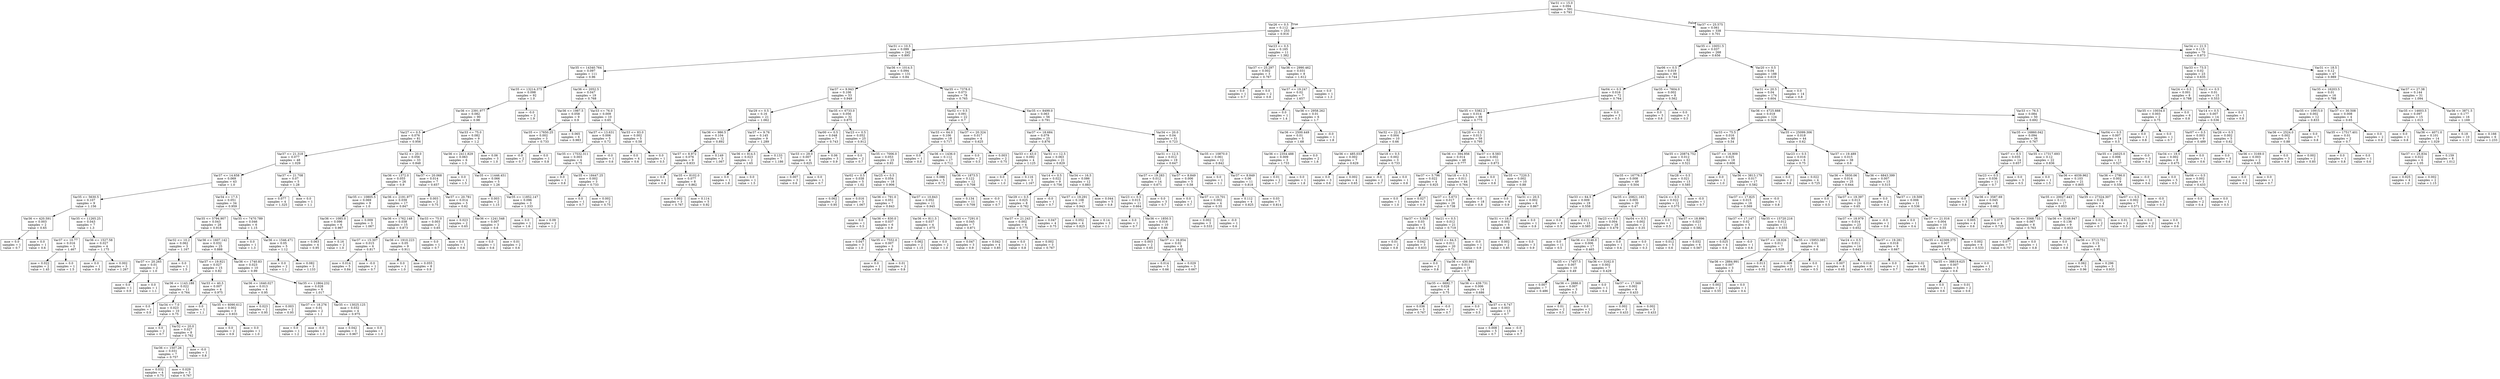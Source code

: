 digraph Tree {
node [shape=box] ;
0 [label="Var31 <= 15.0\nmse = 0.094\nsamples = 591\nvalue = 0.793"] ;
1 [label="Var26 <= 0.5\nmse = 0.112\nsamples = 253\nvalue = 0.916"] ;
0 -> 1 [labeldistance=2.5, labelangle=45, headlabel="True"] ;
2 [label="Var31 <= 10.5\nmse = 0.099\nsamples = 242\nvalue = 0.895"] ;
1 -> 2 ;
3 [label="Var35 <= 14340.764\nmse = 0.097\nsamples = 111\nvalue = 0.96"] ;
2 -> 3 ;
4 [label="Var35 <= 13214.375\nmse = 0.098\nsamples = 92\nvalue = 1.0"] ;
3 -> 4 ;
5 [label="Var36 <= 2391.977\nmse = 0.082\nsamples = 90\nvalue = 0.98"] ;
4 -> 5 ;
6 [label="Var27 <= 0.5\nmse = 0.076\nsamples = 81\nvalue = 0.956"] ;
5 -> 6 ;
7 [label="Var37 <= 21.318\nmse = 0.077\nsamples = 48\nvalue = 1.029"] ;
6 -> 7 ;
8 [label="Var37 <= 14.658\nmse = 0.069\nsamples = 43\nvalue = 1.0"] ;
7 -> 8 ;
9 [label="Var35 <= 5630.5\nmse = 0.107\nsamples = 9\nvalue = 1.156"] ;
8 -> 9 ;
10 [label="Var36 <= 420.591\nmse = 0.003\nsamples = 2\nvalue = 0.65"] ;
9 -> 10 ;
11 [label="mse = 0.0\nsamples = 1\nvalue = 0.7"] ;
10 -> 11 ;
12 [label="mse = 0.0\nsamples = 1\nvalue = 0.6"] ;
10 -> 12 ;
13 [label="Var35 <= 11265.25\nmse = 0.043\nsamples = 7\nvalue = 1.3"] ;
9 -> 13 ;
14 [label="Var37 <= 10.77\nmse = 0.016\nsamples = 3\nvalue = 1.467"] ;
13 -> 14 ;
15 [label="mse = 0.022\nsamples = 2\nvalue = 1.45"] ;
14 -> 15 ;
16 [label="mse = 0.0\nsamples = 1\nvalue = 1.5"] ;
14 -> 16 ;
17 [label="Var36 <= 1527.58\nmse = 0.027\nsamples = 4\nvalue = 1.175"] ;
13 -> 17 ;
18 [label="mse = 0.0\nsamples = 1\nvalue = 0.9"] ;
17 -> 18 ;
19 [label="mse = 0.002\nsamples = 3\nvalue = 1.267"] ;
17 -> 19 ;
20 [label="Var34 <= 17.5\nmse = 0.051\nsamples = 34\nvalue = 0.959"] ;
8 -> 20 ;
21 [label="Var35 <= 5794.907\nmse = 0.043\nsamples = 28\nvalue = 0.918"] ;
20 -> 21 ;
22 [label="Var32 <= 10.2\nmse = 0.062\nsamples = 3\nvalue = 1.167"] ;
21 -> 22 ;
23 [label="Var37 <= 20.265\nmse = 0.01\nsamples = 2\nvalue = 1.0"] ;
22 -> 23 ;
24 [label="mse = 0.0\nsamples = 1\nvalue = 0.9"] ;
23 -> 24 ;
25 [label="mse = 0.0\nsamples = 1\nvalue = 1.1"] ;
23 -> 25 ;
26 [label="mse = 0.0\nsamples = 1\nvalue = 1.5"] ;
22 -> 26 ;
27 [label="Var36 <= 1607.142\nmse = 0.032\nsamples = 25\nvalue = 0.888"] ;
21 -> 27 ;
28 [label="Var37 <= 19.921\nmse = 0.027\nsamples = 15\nvalue = 0.82"] ;
27 -> 28 ;
29 [label="Var36 <= 1143.188\nmse = 0.022\nsamples = 11\nvalue = 0.764"] ;
28 -> 29 ;
30 [label="mse = 0.0\nsamples = 1\nvalue = 0.9"] ;
29 -> 30 ;
31 [label="Var34 <= 7.0\nmse = 0.023\nsamples = 10\nvalue = 0.75"] ;
29 -> 31 ;
32 [label="mse = 0.0\nsamples = 2\nvalue = 0.7"] ;
31 -> 32 ;
33 [label="Var32 <= 20.0\nmse = 0.027\nsamples = 8\nvalue = 0.762"] ;
31 -> 33 ;
34 [label="Var36 <= 1507.26\nmse = 0.031\nsamples = 7\nvalue = 0.757"] ;
33 -> 34 ;
35 [label="mse = 0.032\nsamples = 4\nvalue = 0.75"] ;
34 -> 35 ;
36 [label="mse = 0.029\nsamples = 3\nvalue = 0.767"] ;
34 -> 36 ;
37 [label="mse = -0.0\nsamples = 1\nvalue = 0.8"] ;
33 -> 37 ;
38 [label="Var33 <= 40.5\nmse = 0.007\nsamples = 4\nvalue = 0.975"] ;
28 -> 38 ;
39 [label="mse = 0.0\nsamples = 1\nvalue = 1.1"] ;
38 -> 39 ;
40 [label="Var35 <= 6090.612\nmse = 0.002\nsamples = 3\nvalue = 0.933"] ;
38 -> 40 ;
41 [label="mse = 0.0\nsamples = 2\nvalue = 0.9"] ;
40 -> 41 ;
42 [label="mse = 0.0\nsamples = 1\nvalue = 1.0"] ;
40 -> 42 ;
43 [label="Var36 <= 1740.83\nmse = 0.023\nsamples = 10\nvalue = 0.99"] ;
27 -> 43 ;
44 [label="Var36 <= 1640.027\nmse = 0.013\nsamples = 4\nvalue = 0.95"] ;
43 -> 44 ;
45 [label="mse = 0.023\nsamples = 2\nvalue = 0.95"] ;
44 -> 45 ;
46 [label="mse = 0.003\nsamples = 2\nvalue = 0.95"] ;
44 -> 46 ;
47 [label="Var35 <= 11864.232\nmse = 0.028\nsamples = 6\nvalue = 1.017"] ;
43 -> 47 ;
48 [label="Var37 <= 18.276\nmse = 0.01\nsamples = 2\nvalue = 1.1"] ;
47 -> 48 ;
49 [label="mse = 0.0\nsamples = 1\nvalue = 1.2"] ;
48 -> 49 ;
50 [label="mse = -0.0\nsamples = 1\nvalue = 1.0"] ;
48 -> 50 ;
51 [label="Var35 <= 13025.125\nmse = 0.032\nsamples = 4\nvalue = 0.975"] ;
47 -> 51 ;
52 [label="mse = 0.042\nsamples = 3\nvalue = 0.967"] ;
51 -> 52 ;
53 [label="mse = 0.0\nsamples = 1\nvalue = 1.0"] ;
51 -> 53 ;
54 [label="Var35 <= 7470.789\nmse = 0.046\nsamples = 6\nvalue = 1.15"] ;
20 -> 54 ;
55 [label="mse = 0.0\nsamples = 1\nvalue = 1.3"] ;
54 -> 55 ;
56 [label="Var36 <= 1546.471\nmse = 0.05\nsamples = 5\nvalue = 1.12"] ;
54 -> 56 ;
57 [label="mse = 0.0\nsamples = 2\nvalue = 1.1"] ;
56 -> 57 ;
58 [label="mse = 0.082\nsamples = 3\nvalue = 1.133"] ;
56 -> 58 ;
59 [label="Var37 <= 21.708\nmse = 0.07\nsamples = 5\nvalue = 1.28"] ;
7 -> 59 ;
60 [label="mse = 0.077\nsamples = 4\nvalue = 1.325"] ;
59 -> 60 ;
61 [label="mse = 0.0\nsamples = 1\nvalue = 1.1"] ;
59 -> 61 ;
62 [label="Var32 <= 20.0\nmse = 0.056\nsamples = 33\nvalue = 0.848"] ;
6 -> 62 ;
63 [label="Var36 <= 1372.0\nmse = 0.055\nsamples = 26\nvalue = 0.9"] ;
62 -> 63 ;
64 [label="Var35 <= 10805.5\nmse = 0.069\nsamples = 9\nvalue = 1.0"] ;
63 -> 64 ;
65 [label="Var36 <= 1085.0\nmse = 0.096\nsamples = 6\nvalue = 0.967"] ;
64 -> 65 ;
66 [label="mse = 0.063\nsamples = 4\nvalue = 0.95"] ;
65 -> 66 ;
67 [label="mse = 0.16\nsamples = 2\nvalue = 1.0"] ;
65 -> 67 ;
68 [label="mse = 0.009\nsamples = 3\nvalue = 1.067"] ;
64 -> 68 ;
69 [label="Var36 <= 2191.977\nmse = 0.039\nsamples = 17\nvalue = 0.847"] ;
63 -> 69 ;
70 [label="Var36 <= 1762.148\nmse = 0.038\nsamples = 15\nvalue = 0.873"] ;
69 -> 70 ;
71 [label="Var37 <= 15.307\nmse = 0.015\nsamples = 6\nvalue = 0.817"] ;
70 -> 71 ;
72 [label="mse = 0.014\nsamples = 5\nvalue = 0.84"] ;
71 -> 72 ;
73 [label="mse = -0.0\nsamples = 1\nvalue = 0.7"] ;
71 -> 73 ;
74 [label="Var36 <= 1910.223\nmse = 0.05\nsamples = 9\nvalue = 0.911"] ;
70 -> 74 ;
75 [label="mse = 0.0\nsamples = 1\nvalue = 1.0"] ;
74 -> 75 ;
76 [label="mse = 0.055\nsamples = 8\nvalue = 0.9"] ;
74 -> 76 ;
77 [label="Var33 <= 75.0\nmse = 0.003\nsamples = 2\nvalue = 0.65"] ;
69 -> 77 ;
78 [label="mse = 0.0\nsamples = 1\nvalue = 0.7"] ;
77 -> 78 ;
79 [label="mse = 0.0\nsamples = 1\nvalue = 0.6"] ;
77 -> 79 ;
80 [label="Var37 <= 20.068\nmse = 0.014\nsamples = 7\nvalue = 0.657"] ;
62 -> 80 ;
81 [label="mse = 0.003\nsamples = 2\nvalue = 0.75"] ;
80 -> 81 ;
82 [label="Var37 <= 20.781\nmse = 0.014\nsamples = 5\nvalue = 0.62"] ;
80 -> 82 ;
83 [label="mse = 0.023\nsamples = 2\nvalue = 0.65"] ;
82 -> 83 ;
84 [label="Var36 <= 1241.548\nmse = 0.007\nsamples = 3\nvalue = 0.6"] ;
82 -> 84 ;
85 [label="mse = 0.0\nsamples = 1\nvalue = 0.6"] ;
84 -> 85 ;
86 [label="mse = 0.01\nsamples = 2\nvalue = 0.6"] ;
84 -> 86 ;
87 [label="Var33 <= 75.0\nmse = 0.082\nsamples = 9\nvalue = 1.2"] ;
5 -> 87 ;
88 [label="Var36 <= 2411.829\nmse = 0.063\nsamples = 6\nvalue = 1.3"] ;
87 -> 88 ;
89 [label="mse = 0.0\nsamples = 1\nvalue = 1.5"] ;
88 -> 89 ;
90 [label="Var35 <= 11446.451\nmse = 0.066\nsamples = 5\nvalue = 1.26"] ;
88 -> 90 ;
91 [label="mse = 0.003\nsamples = 2\nvalue = 1.15"] ;
90 -> 91 ;
92 [label="Var35 <= 11852.147\nmse = 0.096\nsamples = 3\nvalue = 1.333"] ;
90 -> 92 ;
93 [label="mse = 0.0\nsamples = 1\nvalue = 1.6"] ;
92 -> 93 ;
94 [label="mse = 0.09\nsamples = 2\nvalue = 1.2"] ;
92 -> 94 ;
95 [label="mse = 0.06\nsamples = 3\nvalue = 1.0"] ;
87 -> 95 ;
96 [label="mse = -0.0\nsamples = 2\nvalue = 1.9"] ;
4 -> 96 ;
97 [label="Var36 <= 2052.5\nmse = 0.047\nsamples = 19\nvalue = 0.768"] ;
3 -> 97 ;
98 [label="Var36 <= 1987.5\nmse = 0.058\nsamples = 9\nvalue = 0.9"] ;
97 -> 98 ;
99 [label="Var35 <= 17650.25\nmse = 0.002\nsamples = 3\nvalue = 0.733"] ;
98 -> 99 ;
100 [label="mse = -0.0\nsamples = 2\nvalue = 0.7"] ;
99 -> 100 ;
101 [label="mse = 0.0\nsamples = 1\nvalue = 0.8"] ;
99 -> 101 ;
102 [label="mse = 0.065\nsamples = 6\nvalue = 0.983"] ;
98 -> 102 ;
103 [label="Var33 <= 76.0\nmse = 0.009\nsamples = 10\nvalue = 0.65"] ;
97 -> 103 ;
104 [label="Var37 <= 13.631\nmse = 0.006\nsamples = 5\nvalue = 0.72"] ;
103 -> 104 ;
105 [label="Var35 <= 17532.311\nmse = 0.003\nsamples = 4\nvalue = 0.75"] ;
104 -> 105 ;
106 [label="mse = 0.0\nsamples = 1\nvalue = 0.8"] ;
105 -> 106 ;
107 [label="Var35 <= 18447.25\nmse = 0.002\nsamples = 3\nvalue = 0.733"] ;
105 -> 107 ;
108 [label="mse = 0.0\nsamples = 1\nvalue = 0.7"] ;
107 -> 108 ;
109 [label="mse = 0.002\nsamples = 2\nvalue = 0.75"] ;
107 -> 109 ;
110 [label="mse = -0.0\nsamples = 1\nvalue = 0.6"] ;
104 -> 110 ;
111 [label="Var33 <= 83.0\nmse = 0.002\nsamples = 5\nvalue = 0.58"] ;
103 -> 111 ;
112 [label="mse = 0.0\nsamples = 4\nvalue = 0.6"] ;
111 -> 112 ;
113 [label="mse = 0.0\nsamples = 1\nvalue = 0.5"] ;
111 -> 113 ;
114 [label="Var36 <= 1014.5\nmse = 0.094\nsamples = 131\nvalue = 0.84"] ;
2 -> 114 ;
115 [label="Var37 <= 9.943\nmse = 0.106\nsamples = 53\nvalue = 0.949"] ;
114 -> 115 ;
116 [label="Var29 <= 0.5\nmse = 0.16\nsamples = 21\nvalue = 1.062"] ;
115 -> 116 ;
117 [label="Var36 <= 986.5\nmse = 0.104\nsamples = 12\nvalue = 0.892"] ;
116 -> 117 ;
118 [label="Var37 <= 8.972\nmse = 0.076\nsamples = 9\nvalue = 0.833"] ;
117 -> 118 ;
119 [label="mse = 0.0\nsamples = 1\nvalue = 0.6"] ;
118 -> 119 ;
120 [label="Var35 <= 8102.0\nmse = 0.077\nsamples = 8\nvalue = 0.862"] ;
118 -> 120 ;
121 [label="mse = 0.002\nsamples = 3\nvalue = 0.767"] ;
120 -> 121 ;
122 [label="mse = 0.114\nsamples = 5\nvalue = 0.92"] ;
120 -> 122 ;
123 [label="mse = 0.149\nsamples = 3\nvalue = 1.067"] ;
117 -> 123 ;
124 [label="Var37 <= 9.76\nmse = 0.145\nsamples = 9\nvalue = 1.289"] ;
116 -> 124 ;
125 [label="Var36 <= 814.5\nmse = 0.023\nsamples = 2\nvalue = 1.65"] ;
124 -> 125 ;
126 [label="mse = 0.0\nsamples = 1\nvalue = 1.8"] ;
125 -> 126 ;
127 [label="mse = 0.0\nsamples = 1\nvalue = 1.5"] ;
125 -> 127 ;
128 [label="mse = 0.133\nsamples = 7\nvalue = 1.186"] ;
124 -> 128 ;
129 [label="Var35 <= 6733.0\nmse = 0.056\nsamples = 32\nvalue = 0.875"] ;
115 -> 129 ;
130 [label="Var00 <= 0.5\nmse = 0.048\nsamples = 7\nvalue = 0.743"] ;
129 -> 130 ;
131 [label="Var33 <= 29.0\nmse = 0.007\nsamples = 4\nvalue = 0.625"] ;
130 -> 131 ;
132 [label="mse = 0.007\nsamples = 3\nvalue = 0.6"] ;
131 -> 132 ;
133 [label="mse = 0.0\nsamples = 1\nvalue = 0.7"] ;
131 -> 133 ;
134 [label="mse = 0.06\nsamples = 3\nvalue = 0.9"] ;
130 -> 134 ;
135 [label="Var23 <= 0.5\nmse = 0.052\nsamples = 25\nvalue = 0.912"] ;
129 -> 135 ;
136 [label="mse = 0.0\nsamples = 2\nvalue = 0.7"] ;
135 -> 136 ;
137 [label="Var35 <= 7006.0\nmse = 0.053\nsamples = 23\nvalue = 0.93"] ;
135 -> 137 ;
138 [label="Var02 <= 0.5\nmse = 0.038\nsamples = 5\nvalue = 1.02"] ;
137 -> 138 ;
139 [label="mse = 0.062\nsamples = 2\nvalue = 0.95"] ;
138 -> 139 ;
140 [label="mse = 0.016\nsamples = 3\nvalue = 1.067"] ;
138 -> 140 ;
141 [label="Var25 <= 0.5\nmse = 0.054\nsamples = 18\nvalue = 0.906"] ;
137 -> 141 ;
142 [label="Var36 <= 791.0\nmse = 0.051\nsamples = 7\nvalue = 0.843"] ;
141 -> 142 ;
143 [label="mse = 0.0\nsamples = 1\nvalue = 0.5"] ;
142 -> 143 ;
144 [label="Var36 <= 830.0\nmse = 0.037\nsamples = 6\nvalue = 0.9"] ;
142 -> 144 ;
145 [label="mse = 0.047\nsamples = 3\nvalue = 1.0"] ;
144 -> 145 ;
146 [label="Var35 <= 7552.0\nmse = 0.007\nsamples = 3\nvalue = 0.8"] ;
144 -> 146 ;
147 [label="mse = 0.0\nsamples = 1\nvalue = 0.8"] ;
146 -> 147 ;
148 [label="mse = 0.01\nsamples = 2\nvalue = 0.8"] ;
146 -> 148 ;
149 [label="Var37 <= 10.843\nmse = 0.052\nsamples = 11\nvalue = 0.945"] ;
141 -> 149 ;
150 [label="Var36 <= 811.5\nmse = 0.037\nsamples = 4\nvalue = 1.075"] ;
149 -> 150 ;
151 [label="mse = 0.062\nsamples = 2\nvalue = 1.15"] ;
150 -> 151 ;
152 [label="mse = 0.0\nsamples = 2\nvalue = 1.0"] ;
150 -> 152 ;
153 [label="Var35 <= 7291.0\nmse = 0.045\nsamples = 7\nvalue = 0.871"] ;
149 -> 153 ;
154 [label="mse = 0.047\nsamples = 3\nvalue = 0.9"] ;
153 -> 154 ;
155 [label="mse = 0.042\nsamples = 4\nvalue = 0.85"] ;
153 -> 155 ;
156 [label="Var35 <= 7378.0\nmse = 0.073\nsamples = 78\nvalue = 0.765"] ;
114 -> 156 ;
157 [label="Var02 <= 0.5\nmse = 0.091\nsamples = 22\nvalue = 0.7"] ;
156 -> 157 ;
158 [label="Var33 <= 64.0\nmse = 0.106\nsamples = 18\nvalue = 0.717"] ;
157 -> 158 ;
159 [label="mse = 0.0\nsamples = 1\nvalue = 0.8"] ;
158 -> 159 ;
160 [label="Var36 <= 1436.0\nmse = 0.112\nsamples = 17\nvalue = 0.712"] ;
158 -> 160 ;
161 [label="mse = 0.086\nsamples = 5\nvalue = 0.72"] ;
160 -> 161 ;
162 [label="Var36 <= 1873.5\nmse = 0.122\nsamples = 12\nvalue = 0.708"] ;
160 -> 162 ;
163 [label="mse = 0.134\nsamples = 11\nvalue = 0.709"] ;
162 -> 163 ;
164 [label="mse = -0.0\nsamples = 1\nvalue = 0.7"] ;
162 -> 164 ;
165 [label="Var37 <= 20.324\nmse = 0.017\nsamples = 4\nvalue = 0.625"] ;
157 -> 165 ;
166 [label="mse = 0.0\nsamples = 2\nvalue = 0.5"] ;
165 -> 166 ;
167 [label="mse = 0.003\nsamples = 2\nvalue = 0.75"] ;
165 -> 167 ;
168 [label="Var35 <= 8499.0\nmse = 0.063\nsamples = 56\nvalue = 0.791"] ;
156 -> 168 ;
169 [label="Var37 <= 18.684\nmse = 0.079\nsamples = 25\nvalue = 0.876"] ;
168 -> 169 ;
170 [label="Var33 <= 43.0\nmse = 0.092\nsamples = 4\nvalue = 1.125"] ;
169 -> 170 ;
171 [label="mse = 0.0\nsamples = 1\nvalue = 1.0"] ;
170 -> 171 ;
172 [label="mse = 0.116\nsamples = 3\nvalue = 1.167"] ;
170 -> 172 ;
173 [label="Var31 <= 12.5\nmse = 0.063\nsamples = 21\nvalue = 0.829"] ;
169 -> 173 ;
174 [label="Var14 <= 0.5\nmse = 0.022\nsamples = 9\nvalue = 0.756"] ;
173 -> 174 ;
175 [label="Var29 <= 0.5\nmse = 0.025\nsamples = 8\nvalue = 0.762"] ;
174 -> 175 ;
176 [label="Var37 <= 21.243\nmse = 0.002\nsamples = 4\nvalue = 0.775"] ;
175 -> 176 ;
177 [label="mse = 0.0\nsamples = 1\nvalue = 0.8"] ;
176 -> 177 ;
178 [label="mse = 0.002\nsamples = 3\nvalue = 0.767"] ;
176 -> 178 ;
179 [label="mse = 0.047\nsamples = 4\nvalue = 0.75"] ;
175 -> 179 ;
180 [label="mse = -0.0\nsamples = 1\nvalue = 0.7"] ;
174 -> 180 ;
181 [label="Var34 <= 16.5\nmse = 0.086\nsamples = 12\nvalue = 0.883"] ;
173 -> 181 ;
182 [label="Var37 <= 19.291\nmse = 0.108\nsamples = 7\nvalue = 0.943"] ;
181 -> 182 ;
183 [label="mse = 0.052\nsamples = 4\nvalue = 0.825"] ;
182 -> 183 ;
184 [label="mse = 0.14\nsamples = 3\nvalue = 1.1"] ;
182 -> 184 ;
185 [label="mse = 0.044\nsamples = 5\nvalue = 0.8"] ;
181 -> 185 ;
186 [label="Var34 <= 20.0\nmse = 0.04\nsamples = 31\nvalue = 0.723"] ;
168 -> 186 ;
187 [label="Var31 <= 12.5\nmse = 0.012\nsamples = 19\nvalue = 0.647"] ;
186 -> 187 ;
188 [label="Var37 <= 19.283\nmse = 0.012\nsamples = 14\nvalue = 0.671"] ;
187 -> 188 ;
189 [label="Var23 <= 0.5\nmse = 0.015\nsamples = 11\nvalue = 0.664"] ;
188 -> 189 ;
190 [label="mse = 0.0\nsamples = 1\nvalue = 0.7"] ;
189 -> 190 ;
191 [label="Var36 <= 1850.5\nmse = 0.016\nsamples = 10\nvalue = 0.66"] ;
189 -> 191 ;
192 [label="mse = 0.003\nsamples = 2\nvalue = 0.65"] ;
191 -> 192 ;
193 [label="Var37 <= 16.854\nmse = 0.02\nsamples = 8\nvalue = 0.662"] ;
191 -> 193 ;
194 [label="mse = 0.014\nsamples = 5\nvalue = 0.66"] ;
193 -> 194 ;
195 [label="mse = 0.029\nsamples = 3\nvalue = 0.667"] ;
193 -> 195 ;
196 [label="mse = 0.0\nsamples = 3\nvalue = 0.7"] ;
188 -> 196 ;
197 [label="Var37 <= 8.849\nmse = 0.006\nsamples = 5\nvalue = 0.58"] ;
187 -> 197 ;
198 [label="mse = 0.0\nsamples = 1\nvalue = 0.7"] ;
197 -> 198 ;
199 [label="Var37 <= 10.701\nmse = 0.002\nsamples = 4\nvalue = 0.55"] ;
197 -> 199 ;
200 [label="mse = 0.002\nsamples = 3\nvalue = 0.533"] ;
199 -> 200 ;
201 [label="mse = -0.0\nsamples = 1\nvalue = 0.6"] ;
199 -> 201 ;
202 [label="Var35 <= 10870.0\nmse = 0.061\nsamples = 12\nvalue = 0.842"] ;
186 -> 202 ;
203 [label="mse = 0.0\nsamples = 1\nvalue = 1.1"] ;
202 -> 203 ;
204 [label="Var37 <= 8.849\nmse = 0.06\nsamples = 11\nvalue = 0.818"] ;
202 -> 204 ;
205 [label="mse = 0.112\nsamples = 4\nvalue = 0.825"] ;
204 -> 205 ;
206 [label="mse = 0.03\nsamples = 7\nvalue = 0.814"] ;
204 -> 206 ;
207 [label="Var23 <= 0.5\nmse = 0.165\nsamples = 11\nvalue = 1.382"] ;
1 -> 207 ;
208 [label="Var37 <= 25.297\nmse = 0.002\nsamples = 3\nvalue = 0.767"] ;
207 -> 208 ;
209 [label="mse = 0.0\nsamples = 1\nvalue = 0.7"] ;
208 -> 209 ;
210 [label="mse = 0.0\nsamples = 2\nvalue = 0.8"] ;
208 -> 210 ;
211 [label="Var36 <= 2990.462\nmse = 0.031\nsamples = 8\nvalue = 1.612"] ;
207 -> 211 ;
212 [label="Var37 <= 19.247\nmse = 0.02\nsamples = 7\nvalue = 1.657"] ;
211 -> 212 ;
213 [label="mse = 0.0\nsamples = 1\nvalue = 1.4"] ;
212 -> 213 ;
214 [label="Var36 <= 2958.262\nmse = 0.01\nsamples = 6\nvalue = 1.7"] ;
212 -> 214 ;
215 [label="Var36 <= 2500.449\nmse = 0.01\nsamples = 5\nvalue = 1.68"] ;
214 -> 215 ;
216 [label="Var36 <= 2354.488\nmse = 0.009\nsamples = 3\nvalue = 1.733"] ;
215 -> 216 ;
217 [label="mse = 0.01\nsamples = 2\nvalue = 1.7"] ;
216 -> 217 ;
218 [label="mse = 0.0\nsamples = 1\nvalue = 1.8"] ;
216 -> 218 ;
219 [label="mse = 0.0\nsamples = 2\nvalue = 1.6"] ;
215 -> 219 ;
220 [label="mse = -0.0\nsamples = 1\nvalue = 1.8"] ;
214 -> 220 ;
221 [label="mse = 0.0\nsamples = 1\nvalue = 1.3"] ;
211 -> 221 ;
222 [label="Var37 <= 25.575\nmse = 0.061\nsamples = 338\nvalue = 0.701"] ;
0 -> 222 [labeldistance=2.5, labelangle=-45, headlabel="False"] ;
223 [label="Var35 <= 10051.5\nmse = 0.037\nsamples = 268\nvalue = 0.656"] ;
222 -> 223 ;
224 [label="Var06 <= 0.5\nmse = 0.019\nsamples = 80\nvalue = 0.744"] ;
223 -> 224 ;
225 [label="Var04 <= 0.5\nmse = 0.016\nsamples = 72\nvalue = 0.764"] ;
224 -> 225 ;
226 [label="Var35 <= 5382.2\nmse = 0.014\nsamples = 69\nvalue = 0.775"] ;
225 -> 226 ;
227 [label="Var32 <= 22.5\nmse = 0.004\nsamples = 10\nvalue = 0.66"] ;
226 -> 227 ;
228 [label="Var36 <= 485.033\nmse = 0.002\nsamples = 7\nvalue = 0.629"] ;
227 -> 228 ;
229 [label="mse = 0.0\nsamples = 3\nvalue = 0.6"] ;
228 -> 229 ;
230 [label="mse = 0.002\nsamples = 4\nvalue = 0.65"] ;
228 -> 230 ;
231 [label="Var18 <= 0.5\nmse = 0.002\nsamples = 3\nvalue = 0.733"] ;
227 -> 231 ;
232 [label="mse = -0.0\nsamples = 2\nvalue = 0.7"] ;
231 -> 232 ;
233 [label="mse = 0.0\nsamples = 1\nvalue = 0.8"] ;
231 -> 233 ;
234 [label="Var20 <= 0.5\nmse = 0.013\nsamples = 59\nvalue = 0.795"] ;
226 -> 234 ;
235 [label="Var36 <= 394.956\nmse = 0.014\nsamples = 48\nvalue = 0.777"] ;
234 -> 235 ;
236 [label="Var37 <= 5.796\nmse = 0.022\nsamples = 4\nvalue = 0.925"] ;
235 -> 236 ;
237 [label="mse = 0.0\nsamples = 1\nvalue = 1.0"] ;
236 -> 237 ;
238 [label="mse = 0.027\nsamples = 3\nvalue = 0.9"] ;
236 -> 238 ;
239 [label="Var18 <= 0.5\nmse = 0.011\nsamples = 44\nvalue = 0.764"] ;
235 -> 239 ;
240 [label="Var37 <= 5.673\nmse = 0.017\nsamples = 26\nvalue = 0.738"] ;
239 -> 240 ;
241 [label="Var37 <= 5.563\nmse = 0.03\nsamples = 5\nvalue = 0.82"] ;
240 -> 241 ;
242 [label="mse = 0.01\nsamples = 2\nvalue = 0.8"] ;
241 -> 242 ;
243 [label="mse = 0.042\nsamples = 3\nvalue = 0.833"] ;
241 -> 243 ;
244 [label="Var21 <= 0.5\nmse = 0.012\nsamples = 21\nvalue = 0.719"] ;
240 -> 244 ;
245 [label="Var33 <= 64.5\nmse = 0.011\nsamples = 20\nvalue = 0.71"] ;
244 -> 245 ;
246 [label="mse = 0.0\nsamples = 2\nvalue = 0.8"] ;
245 -> 246 ;
247 [label="Var36 <= 430.981\nmse = 0.011\nsamples = 18\nvalue = 0.7"] ;
245 -> 247 ;
248 [label="Var35 <= 6692.7\nmse = 0.028\nsamples = 4\nvalue = 0.75"] ;
247 -> 248 ;
249 [label="mse = 0.036\nsamples = 3\nvalue = 0.767"] ;
248 -> 249 ;
250 [label="mse = -0.0\nsamples = 1\nvalue = 0.7"] ;
248 -> 250 ;
251 [label="Var36 <= 439.731\nmse = 0.006\nsamples = 14\nvalue = 0.686"] ;
247 -> 251 ;
252 [label="mse = 0.0\nsamples = 1\nvalue = 0.5"] ;
251 -> 252 ;
253 [label="Var37 <= 6.747\nmse = 0.003\nsamples = 13\nvalue = 0.7"] ;
251 -> 253 ;
254 [label="mse = 0.008\nsamples = 5\nvalue = 0.7"] ;
253 -> 254 ;
255 [label="mse = -0.0\nsamples = 8\nvalue = 0.7"] ;
253 -> 255 ;
256 [label="mse = -0.0\nsamples = 1\nvalue = 0.9"] ;
244 -> 256 ;
257 [label="mse = -0.0\nsamples = 18\nvalue = 0.8"] ;
239 -> 257 ;
258 [label="Var37 <= 8.583\nmse = 0.002\nsamples = 11\nvalue = 0.873"] ;
234 -> 258 ;
259 [label="mse = 0.0\nsamples = 1\nvalue = 0.8"] ;
258 -> 259 ;
260 [label="Var35 <= 7220.5\nmse = 0.002\nsamples = 10\nvalue = 0.88"] ;
258 -> 260 ;
261 [label="mse = 0.0\nsamples = 4\nvalue = 0.9"] ;
260 -> 261 ;
262 [label="Var31 <= 20.5\nmse = 0.002\nsamples = 6\nvalue = 0.867"] ;
260 -> 262 ;
263 [label="Var31 <= 18.5\nmse = 0.002\nsamples = 5\nvalue = 0.88"] ;
262 -> 263 ;
264 [label="mse = 0.002\nsamples = 2\nvalue = 0.85"] ;
263 -> 264 ;
265 [label="mse = 0.0\nsamples = 3\nvalue = 0.9"] ;
263 -> 265 ;
266 [label="mse = 0.0\nsamples = 1\nvalue = 0.8"] ;
262 -> 266 ;
267 [label="mse = 0.0\nsamples = 3\nvalue = 0.5"] ;
225 -> 267 ;
268 [label="Var35 <= 7604.0\nmse = 0.002\nsamples = 8\nvalue = 0.562"] ;
224 -> 268 ;
269 [label="mse = 0.0\nsamples = 5\nvalue = 0.6"] ;
268 -> 269 ;
270 [label="mse = 0.0\nsamples = 3\nvalue = 0.5"] ;
268 -> 270 ;
271 [label="Var20 <= 0.5\nmse = 0.04\nsamples = 188\nvalue = 0.619"] ;
223 -> 271 ;
272 [label="Var31 <= 20.5\nmse = 0.04\nsamples = 174\nvalue = 0.604"] ;
271 -> 272 ;
273 [label="Var36 <= 4725.888\nmse = 0.018\nsamples = 124\nvalue = 0.569"] ;
272 -> 273 ;
274 [label="Var33 <= 75.5\nmse = 0.016\nsamples = 80\nvalue = 0.54"] ;
273 -> 274 ;
275 [label="Var35 <= 20874.752\nmse = 0.012\nsamples = 62\nvalue = 0.521"] ;
274 -> 275 ;
276 [label="Var35 <= 16776.5\nmse = 0.008\nsamples = 49\nvalue = 0.504"] ;
275 -> 276 ;
277 [label="Var33 <= 64.5\nmse = 0.009\nsamples = 19\nvalue = 0.558"] ;
276 -> 277 ;
278 [label="mse = 0.0\nsamples = 6\nvalue = 0.5"] ;
277 -> 278 ;
279 [label="mse = 0.011\nsamples = 13\nvalue = 0.585"] ;
277 -> 279 ;
280 [label="Var35 <= 20821.163\nmse = 0.005\nsamples = 30\nvalue = 0.47"] ;
276 -> 280 ;
281 [label="Var23 <= 0.5\nmse = 0.004\nsamples = 28\nvalue = 0.479"] ;
280 -> 281 ;
282 [label="mse = 0.0\nsamples = 11\nvalue = 0.5"] ;
281 -> 282 ;
283 [label="Var36 <= 3146.0\nmse = 0.006\nsamples = 17\nvalue = 0.465"] ;
281 -> 283 ;
284 [label="Var35 <= 17457.5\nmse = 0.007\nsamples = 10\nvalue = 0.49"] ;
283 -> 284 ;
285 [label="mse = 0.007\nsamples = 7\nvalue = 0.486"] ;
284 -> 285 ;
286 [label="Var36 <= 2886.0\nmse = 0.007\nsamples = 3\nvalue = 0.5"] ;
284 -> 286 ;
287 [label="mse = 0.01\nsamples = 2\nvalue = 0.5"] ;
286 -> 287 ;
288 [label="mse = 0.0\nsamples = 1\nvalue = 0.5"] ;
286 -> 288 ;
289 [label="Var36 <= 3162.0\nmse = 0.002\nsamples = 7\nvalue = 0.429"] ;
283 -> 289 ;
290 [label="mse = 0.0\nsamples = 1\nvalue = 0.4"] ;
289 -> 290 ;
291 [label="Var37 <= 17.569\nmse = 0.002\nsamples = 6\nvalue = 0.433"] ;
289 -> 291 ;
292 [label="mse = 0.002\nsamples = 3\nvalue = 0.433"] ;
291 -> 292 ;
293 [label="mse = 0.002\nsamples = 3\nvalue = 0.433"] ;
291 -> 293 ;
294 [label="Var04 <= 0.5\nmse = 0.002\nsamples = 2\nvalue = 0.35"] ;
280 -> 294 ;
295 [label="mse = 0.0\nsamples = 1\nvalue = 0.4"] ;
294 -> 295 ;
296 [label="mse = 0.0\nsamples = 1\nvalue = 0.3"] ;
294 -> 296 ;
297 [label="Var28 <= 0.5\nmse = 0.021\nsamples = 13\nvalue = 0.585"] ;
275 -> 297 ;
298 [label="Var24 <= 0.5\nmse = 0.022\nsamples = 12\nvalue = 0.575"] ;
297 -> 298 ;
299 [label="mse = 0.0\nsamples = 1\nvalue = 0.5"] ;
298 -> 299 ;
300 [label="Var37 <= 18.896\nmse = 0.023\nsamples = 11\nvalue = 0.582"] ;
298 -> 300 ;
301 [label="mse = 0.012\nsamples = 5\nvalue = 0.6"] ;
300 -> 301 ;
302 [label="mse = 0.032\nsamples = 6\nvalue = 0.567"] ;
300 -> 302 ;
303 [label="mse = -0.0\nsamples = 1\nvalue = 0.7"] ;
297 -> 303 ;
304 [label="Var37 <= 16.909\nmse = 0.025\nsamples = 18\nvalue = 0.606"] ;
274 -> 304 ;
305 [label="mse = 0.0\nsamples = 1\nvalue = 1.0"] ;
304 -> 305 ;
306 [label="Var36 <= 3813.179\nmse = 0.017\nsamples = 17\nvalue = 0.582"] ;
304 -> 306 ;
307 [label="Var37 <= 17.825\nmse = 0.015\nsamples = 16\nvalue = 0.569"] ;
306 -> 307 ;
308 [label="Var37 <= 17.147\nmse = 0.02\nsamples = 5\nvalue = 0.6"] ;
307 -> 308 ;
309 [label="mse = 0.025\nsamples = 4\nvalue = 0.6"] ;
308 -> 309 ;
310 [label="mse = -0.0\nsamples = 1\nvalue = 0.6"] ;
308 -> 310 ;
311 [label="Var35 <= 15720.216\nmse = 0.012\nsamples = 11\nvalue = 0.555"] ;
307 -> 311 ;
312 [label="Var37 <= 18.926\nmse = 0.011\nsamples = 7\nvalue = 0.529"] ;
311 -> 312 ;
313 [label="Var36 <= 2884.991\nmse = 0.007\nsamples = 3\nvalue = 0.5"] ;
312 -> 313 ;
314 [label="mse = 0.002\nsamples = 2\nvalue = 0.55"] ;
313 -> 314 ;
315 [label="mse = 0.0\nsamples = 1\nvalue = 0.4"] ;
313 -> 315 ;
316 [label="mse = 0.013\nsamples = 4\nvalue = 0.55"] ;
312 -> 316 ;
317 [label="Var35 <= 15953.385\nmse = 0.01\nsamples = 4\nvalue = 0.6"] ;
311 -> 317 ;
318 [label="mse = 0.009\nsamples = 3\nvalue = 0.633"] ;
317 -> 318 ;
319 [label="mse = 0.0\nsamples = 1\nvalue = 0.5"] ;
317 -> 319 ;
320 [label="mse = -0.0\nsamples = 1\nvalue = 0.8"] ;
306 -> 320 ;
321 [label="Var35 <= 25099.306\nmse = 0.018\nsamples = 44\nvalue = 0.62"] ;
273 -> 321 ;
322 [label="Var23 <= 0.5\nmse = 0.016\nsamples = 6\nvalue = 0.75"] ;
321 -> 322 ;
323 [label="mse = 0.0\nsamples = 2\nvalue = 0.8"] ;
322 -> 323 ;
324 [label="mse = 0.022\nsamples = 4\nvalue = 0.725"] ;
322 -> 324 ;
325 [label="Var37 <= 19.489\nmse = 0.015\nsamples = 38\nvalue = 0.6"] ;
321 -> 325 ;
326 [label="Var36 <= 5930.06\nmse = 0.014\nsamples = 25\nvalue = 0.644"] ;
325 -> 326 ;
327 [label="mse = 0.0\nsamples = 1\nvalue = 0.5"] ;
326 -> 327 ;
328 [label="Var37 <= 19.397\nmse = 0.013\nsamples = 24\nvalue = 0.65"] ;
326 -> 328 ;
329 [label="Var37 <= 18.979\nmse = 0.014\nsamples = 23\nvalue = 0.652"] ;
328 -> 329 ;
330 [label="Var24 <= 0.5\nmse = 0.011\nsamples = 14\nvalue = 0.643"] ;
329 -> 330 ;
331 [label="mse = 0.007\nsamples = 8\nvalue = 0.65"] ;
330 -> 331 ;
332 [label="mse = 0.016\nsamples = 6\nvalue = 0.633"] ;
330 -> 332 ;
333 [label="Var37 <= 19.281\nmse = 0.018\nsamples = 9\nvalue = 0.667"] ;
329 -> 333 ;
334 [label="mse = 0.0\nsamples = 1\nvalue = 0.7"] ;
333 -> 334 ;
335 [label="mse = 0.02\nsamples = 8\nvalue = 0.662"] ;
333 -> 335 ;
336 [label="mse = -0.0\nsamples = 1\nvalue = 0.6"] ;
328 -> 336 ;
337 [label="Var36 <= 6843.399\nmse = 0.007\nsamples = 13\nvalue = 0.515"] ;
325 -> 337 ;
338 [label="mse = 0.0\nsamples = 2\nvalue = 0.4"] ;
337 -> 338 ;
339 [label="Var37 <= 19.509\nmse = 0.006\nsamples = 11\nvalue = 0.536"] ;
337 -> 339 ;
340 [label="mse = 0.0\nsamples = 1\nvalue = 0.4"] ;
339 -> 340 ;
341 [label="Var37 <= 21.016\nmse = 0.004\nsamples = 10\nvalue = 0.55"] ;
339 -> 341 ;
342 [label="Var35 <= 42309.375\nmse = 0.007\nsamples = 4\nvalue = 0.575"] ;
341 -> 342 ;
343 [label="Var35 <= 38819.625\nmse = 0.007\nsamples = 3\nvalue = 0.6"] ;
342 -> 343 ;
344 [label="mse = 0.0\nsamples = 1\nvalue = 0.6"] ;
343 -> 344 ;
345 [label="mse = 0.01\nsamples = 2\nvalue = 0.6"] ;
343 -> 345 ;
346 [label="mse = 0.0\nsamples = 1\nvalue = 0.5"] ;
342 -> 346 ;
347 [label="mse = 0.002\nsamples = 6\nvalue = 0.533"] ;
341 -> 347 ;
348 [label="Var33 <= 76.5\nmse = 0.084\nsamples = 50\nvalue = 0.692"] ;
272 -> 348 ;
349 [label="Var35 <= 16860.042\nmse = 0.094\nsamples = 36\nvalue = 0.767"] ;
348 -> 349 ;
350 [label="Var07 <= 0.5\nmse = 0.035\nsamples = 14\nvalue = 0.657"] ;
349 -> 350 ;
351 [label="Var23 <= 0.5\nmse = 0.036\nsamples = 11\nvalue = 0.7"] ;
350 -> 351 ;
352 [label="mse = -0.0\nsamples = 3\nvalue = 0.8"] ;
351 -> 352 ;
353 [label="Var36 <= 3587.69\nmse = 0.045\nsamples = 8\nvalue = 0.662"] ;
351 -> 353 ;
354 [label="mse = 0.005\nsamples = 4\nvalue = 0.6"] ;
353 -> 354 ;
355 [label="mse = 0.077\nsamples = 4\nvalue = 0.725"] ;
353 -> 355 ;
356 [label="mse = 0.0\nsamples = 3\nvalue = 0.5"] ;
350 -> 356 ;
357 [label="Var35 <= 17317.693\nmse = 0.12\nsamples = 22\nvalue = 0.836"] ;
349 -> 357 ;
358 [label="mse = 0.0\nsamples = 1\nvalue = 1.5"] ;
357 -> 358 ;
359 [label="Var36 <= 4039.962\nmse = 0.103\nsamples = 21\nvalue = 0.805"] ;
357 -> 359 ;
360 [label="Var35 <= 20027.443\nmse = 0.111\nsamples = 17\nvalue = 0.853"] ;
359 -> 360 ;
361 [label="Var36 <= 3568.733\nmse = 0.067\nsamples = 8\nvalue = 0.763"] ;
360 -> 361 ;
362 [label="mse = 0.077\nsamples = 7\nvalue = 0.757"] ;
361 -> 362 ;
363 [label="mse = 0.0\nsamples = 1\nvalue = 0.8"] ;
361 -> 363 ;
364 [label="Var36 <= 3148.947\nmse = 0.136\nsamples = 9\nvalue = 0.933"] ;
360 -> 364 ;
365 [label="mse = 0.0\nsamples = 1\nvalue = 0.8"] ;
364 -> 365 ;
366 [label="Var36 <= 3713.751\nmse = 0.15\nsamples = 8\nvalue = 0.95"] ;
364 -> 366 ;
367 [label="mse = 0.062\nsamples = 5\nvalue = 0.96"] ;
366 -> 367 ;
368 [label="mse = 0.296\nsamples = 3\nvalue = 0.933"] ;
366 -> 368 ;
369 [label="Var35 <= 27324.307\nmse = 0.02\nsamples = 4\nvalue = 0.6"] ;
359 -> 369 ;
370 [label="mse = 0.01\nsamples = 2\nvalue = 0.7"] ;
369 -> 370 ;
371 [label="mse = 0.01\nsamples = 2\nvalue = 0.5"] ;
369 -> 371 ;
372 [label="Var04 <= 0.5\nmse = 0.007\nsamples = 14\nvalue = 0.5"] ;
348 -> 372 ;
373 [label="Var35 <= 24025.0\nmse = 0.006\nsamples = 11\nvalue = 0.527"] ;
372 -> 373 ;
374 [label="Var36 <= 2786.0\nmse = 0.002\nsamples = 9\nvalue = 0.556"] ;
373 -> 374 ;
375 [label="Var07 <= 0.5\nmse = 0.002\nsamples = 7\nvalue = 0.571"] ;
374 -> 375 ;
376 [label="mse = 0.0\nsamples = 2\nvalue = 0.5"] ;
375 -> 376 ;
377 [label="mse = 0.0\nsamples = 5\nvalue = 0.6"] ;
375 -> 377 ;
378 [label="mse = -0.0\nsamples = 2\nvalue = 0.5"] ;
374 -> 378 ;
379 [label="mse = -0.0\nsamples = 2\nvalue = 0.4"] ;
373 -> 379 ;
380 [label="mse = -0.0\nsamples = 3\nvalue = 0.4"] ;
372 -> 380 ;
381 [label="mse = 0.0\nsamples = 14\nvalue = 0.8"] ;
271 -> 381 ;
382 [label="Var34 <= 21.5\nmse = 0.115\nsamples = 70\nvalue = 0.873"] ;
222 -> 382 ;
383 [label="Var33 <= 73.5\nmse = 0.02\nsamples = 23\nvalue = 0.635"] ;
382 -> 383 ;
384 [label="Var24 <= 0.5\nmse = 0.001\nsamples = 8\nvalue = 0.788"] ;
383 -> 384 ;
385 [label="Var35 <= 10034.0\nmse = 0.003\nsamples = 2\nvalue = 0.75"] ;
384 -> 385 ;
386 [label="mse = 0.0\nsamples = 1\nvalue = 0.8"] ;
385 -> 386 ;
387 [label="mse = 0.0\nsamples = 1\nvalue = 0.7"] ;
385 -> 387 ;
388 [label="mse = 0.0\nsamples = 6\nvalue = 0.8"] ;
384 -> 388 ;
389 [label="Var21 <= 0.5\nmse = 0.01\nsamples = 15\nvalue = 0.553"] ;
383 -> 389 ;
390 [label="Var14 <= 0.5\nmse = 0.007\nsamples = 14\nvalue = 0.536"] ;
389 -> 390 ;
391 [label="Var07 <= 0.5\nmse = 0.003\nsamples = 9\nvalue = 0.489"] ;
390 -> 391 ;
392 [label="Var34 <= 19.5\nmse = 0.002\nsamples = 8\nvalue = 0.475"] ;
391 -> 392 ;
393 [label="mse = 0.0\nsamples = 5\nvalue = 0.5"] ;
392 -> 393 ;
394 [label="Var06 <= 0.5\nmse = 0.002\nsamples = 3\nvalue = 0.433"] ;
392 -> 394 ;
395 [label="mse = 0.0\nsamples = 2\nvalue = 0.4"] ;
394 -> 395 ;
396 [label="mse = 0.0\nsamples = 1\nvalue = 0.5"] ;
394 -> 396 ;
397 [label="mse = 0.0\nsamples = 1\nvalue = 0.6"] ;
391 -> 397 ;
398 [label="Var26 <= 0.5\nmse = 0.002\nsamples = 5\nvalue = 0.62"] ;
390 -> 398 ;
399 [label="mse = 0.0\nsamples = 3\nvalue = 0.6"] ;
398 -> 399 ;
400 [label="Var36 <= 3169.0\nmse = 0.003\nsamples = 2\nvalue = 0.65"] ;
398 -> 400 ;
401 [label="mse = 0.0\nsamples = 1\nvalue = 0.6"] ;
400 -> 401 ;
402 [label="mse = 0.0\nsamples = 1\nvalue = 0.7"] ;
400 -> 402 ;
403 [label="mse = 0.0\nsamples = 1\nvalue = 0.8"] ;
389 -> 403 ;
404 [label="Var31 <= 18.5\nmse = 0.12\nsamples = 47\nvalue = 0.989"] ;
382 -> 404 ;
405 [label="Var35 <= 16203.5\nmse = 0.01\nsamples = 16\nvalue = 0.788"] ;
404 -> 405 ;
406 [label="Var35 <= 10915.0\nmse = 0.002\nsamples = 12\nvalue = 0.833"] ;
405 -> 406 ;
407 [label="Var36 <= 2524.0\nmse = 0.002\nsamples = 5\nvalue = 0.88"] ;
406 -> 407 ;
408 [label="mse = 0.0\nsamples = 3\nvalue = 0.9"] ;
407 -> 408 ;
409 [label="mse = 0.002\nsamples = 2\nvalue = 0.85"] ;
407 -> 409 ;
410 [label="mse = 0.0\nsamples = 7\nvalue = 0.8"] ;
406 -> 410 ;
411 [label="Var37 <= 30.508\nmse = 0.008\nsamples = 4\nvalue = 0.65"] ;
405 -> 411 ;
412 [label="Var35 <= 17517.401\nmse = 0.01\nsamples = 2\nvalue = 0.7"] ;
411 -> 412 ;
413 [label="mse = 0.0\nsamples = 1\nvalue = 0.8"] ;
412 -> 413 ;
414 [label="mse = 0.0\nsamples = 1\nvalue = 0.6"] ;
412 -> 414 ;
415 [label="mse = 0.0\nsamples = 2\nvalue = 0.6"] ;
411 -> 415 ;
416 [label="Var37 <= 27.38\nmse = 0.144\nsamples = 31\nvalue = 1.094"] ;
404 -> 416 ;
417 [label="Var35 <= 14603.5\nmse = 0.097\nsamples = 15\nvalue = 1.013"] ;
416 -> 417 ;
418 [label="mse = 0.0\nsamples = 1\nvalue = 0.8"] ;
417 -> 418 ;
419 [label="Var36 <= 4071.0\nmse = 0.101\nsamples = 14\nvalue = 1.029"] ;
417 -> 419 ;
420 [label="Var37 <= 25.834\nmse = 0.022\nsamples = 6\nvalue = 1.05"] ;
419 -> 420 ;
421 [label="mse = 0.025\nsamples = 4\nvalue = 1.0"] ;
420 -> 421 ;
422 [label="mse = 0.002\nsamples = 2\nvalue = 1.15"] ;
420 -> 422 ;
423 [label="mse = 0.159\nsamples = 8\nvalue = 1.012"] ;
419 -> 423 ;
424 [label="Var36 <= 3871.5\nmse = 0.177\nsamples = 16\nvalue = 1.169"] ;
416 -> 424 ;
425 [label="mse = 0.18\nsamples = 10\nvalue = 1.13"] ;
424 -> 425 ;
426 [label="mse = 0.166\nsamples = 6\nvalue = 1.233"] ;
424 -> 426 ;
}
